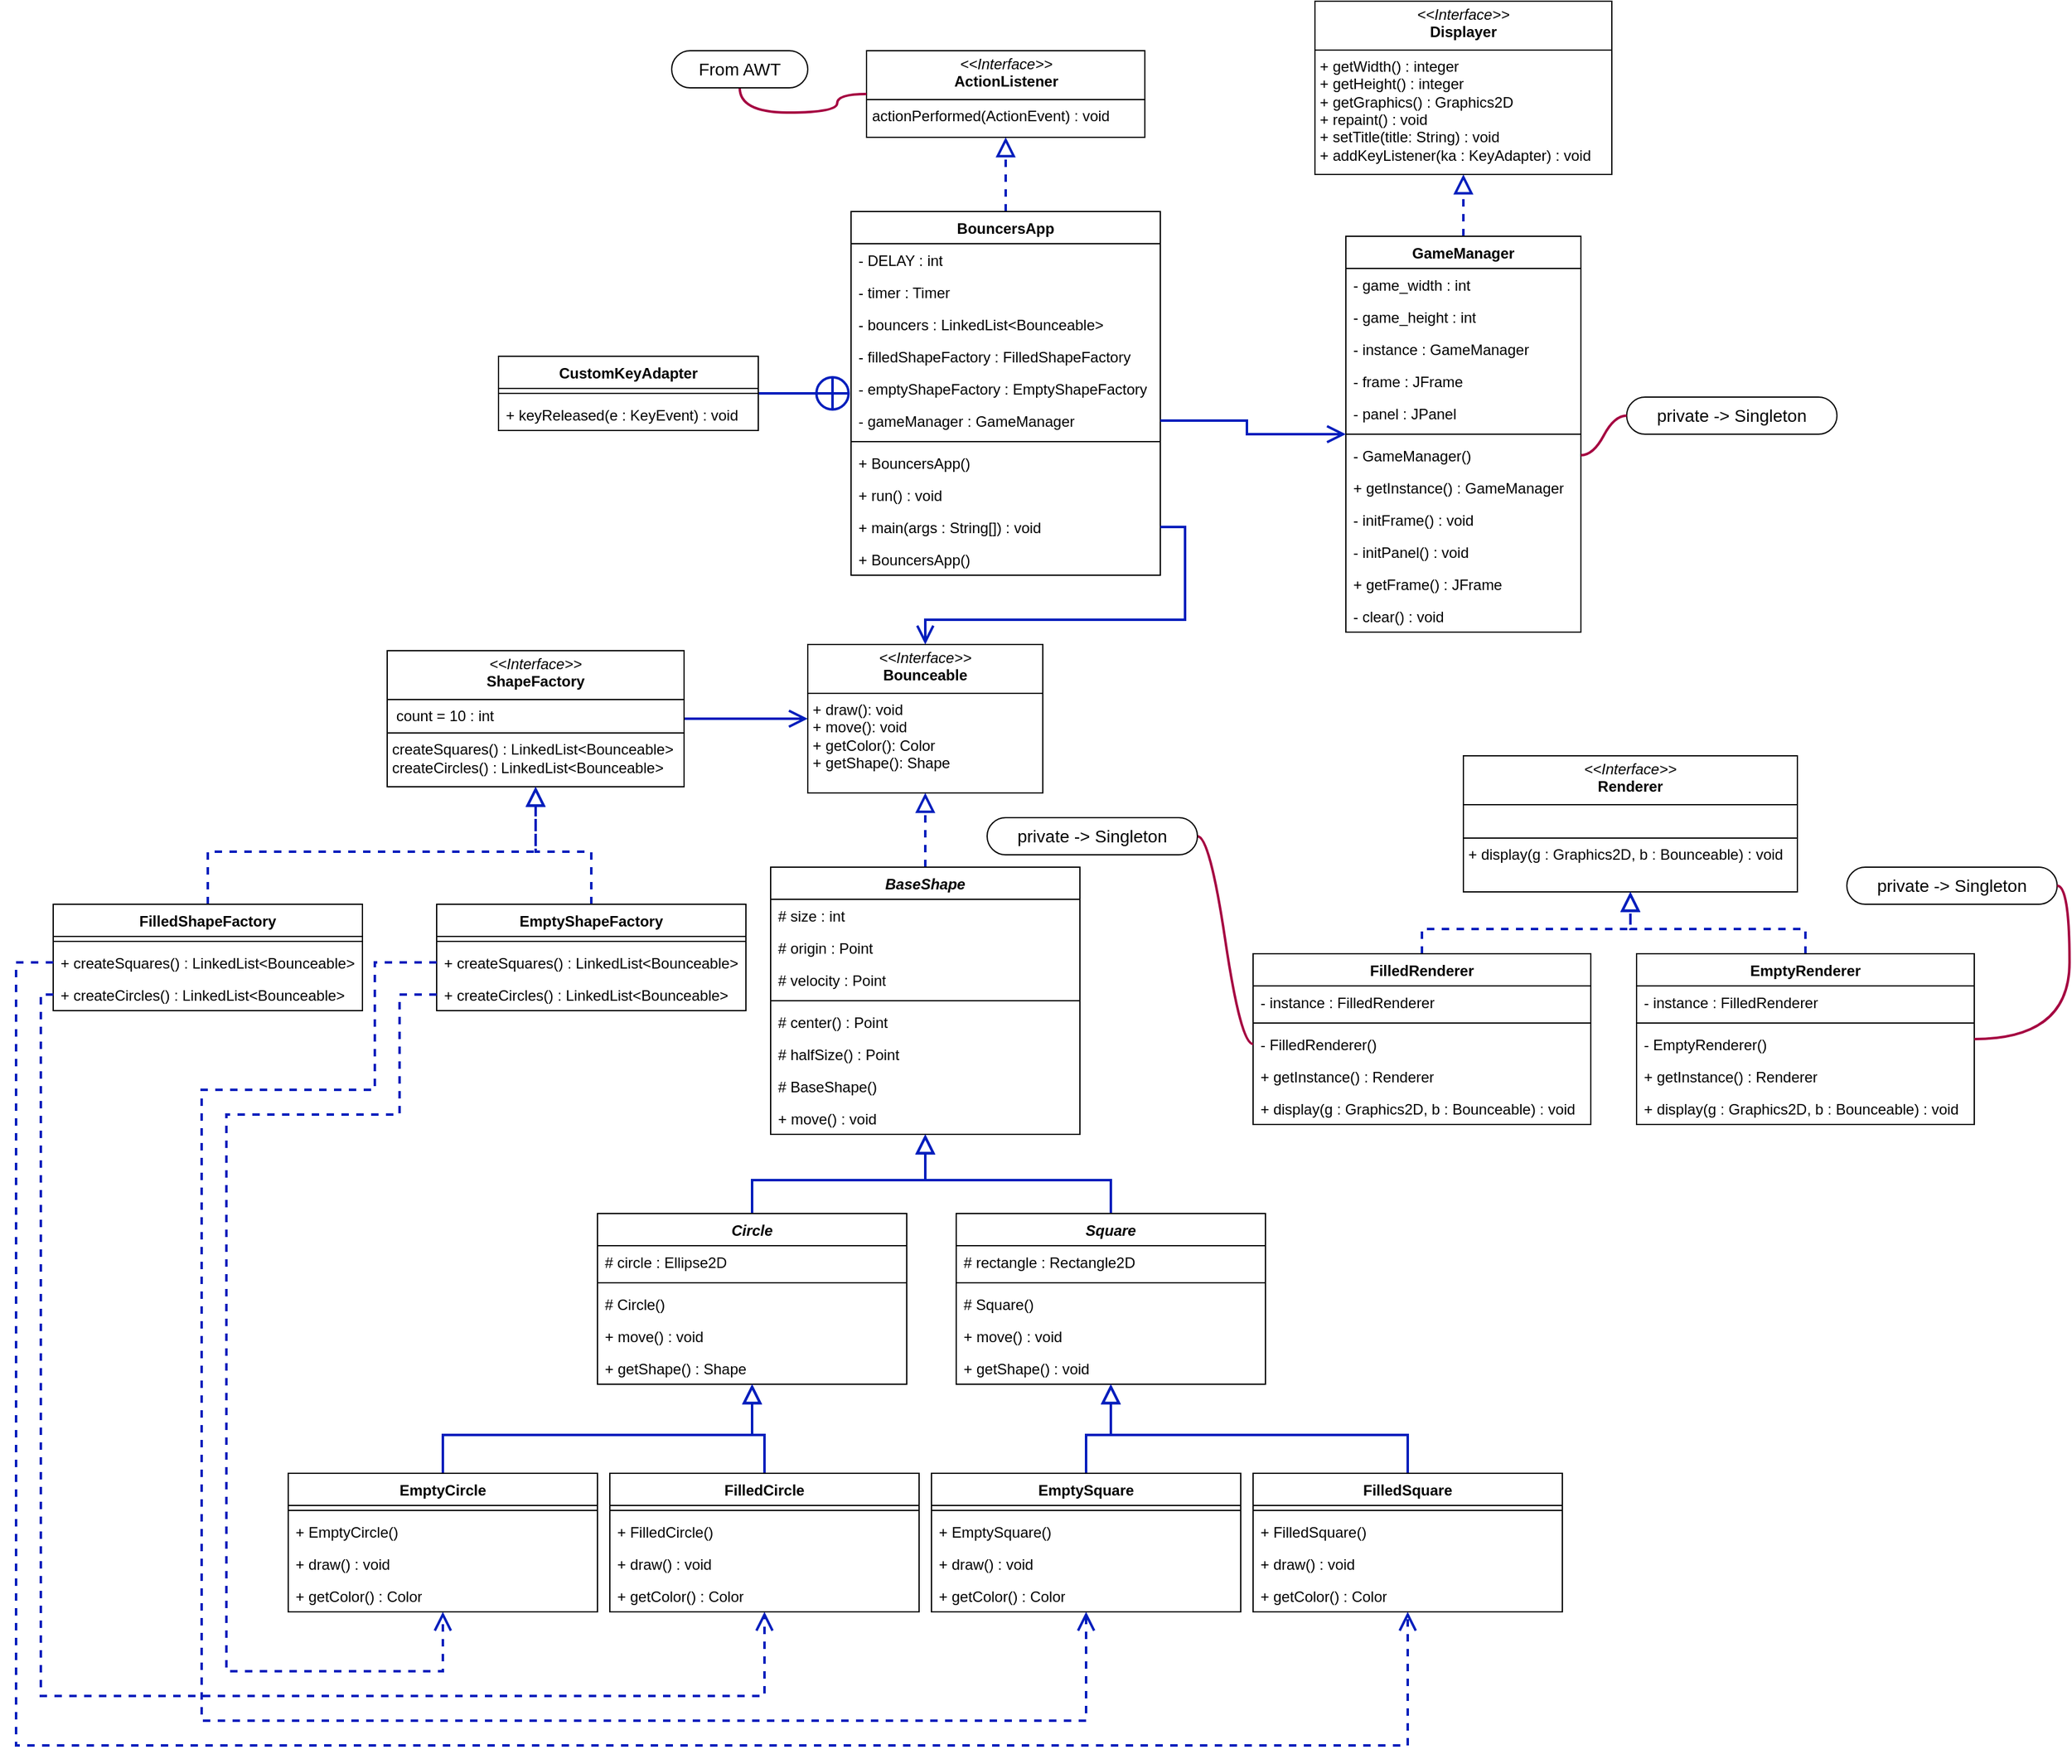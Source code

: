<mxfile version="26.0.16">
  <diagram id="C5RBs43oDa-KdzZeNtuy" name="Page-1">
    <mxGraphModel dx="3177" dy="1405" grid="1" gridSize="10" guides="1" tooltips="1" connect="1" arrows="1" fold="1" page="1" pageScale="1" pageWidth="827" pageHeight="1169" math="0" shadow="0">
      <root>
        <mxCell id="WIyWlLk6GJQsqaUBKTNV-0" />
        <mxCell id="WIyWlLk6GJQsqaUBKTNV-1" parent="WIyWlLk6GJQsqaUBKTNV-0" />
        <mxCell id="AaIvHofbnc05_rH2IZZ1-3" value="&lt;p style=&quot;margin:0px;margin-top:4px;text-align:center;&quot;&gt;&lt;i&gt;&amp;lt;&amp;lt;Interface&amp;gt;&amp;gt;&lt;/i&gt;&lt;br&gt;&lt;b&gt;ActionListener&lt;/b&gt;&lt;/p&gt;&lt;hr size=&quot;1&quot; style=&quot;border-style:solid;&quot;&gt;&lt;p style=&quot;margin:0px;margin-left:4px;&quot;&gt;actionPerformed(ActionEvent) : void&lt;/p&gt;" style="verticalAlign=top;align=left;overflow=fill;html=1;whiteSpace=wrap;" parent="WIyWlLk6GJQsqaUBKTNV-1" vertex="1">
          <mxGeometry x="267.5" y="60" width="225" height="70" as="geometry" />
        </mxCell>
        <mxCell id="58NIHPKQ3JYiroeIqctG-34" style="edgeStyle=orthogonalEdgeStyle;shape=connector;rounded=0;orthogonalLoop=1;jettySize=auto;html=1;exitX=0.5;exitY=0;exitDx=0;exitDy=0;dashed=1;strokeColor=#001DBC;strokeWidth=2;align=center;verticalAlign=middle;fontFamily=Helvetica;fontSize=11;fontColor=default;labelBackgroundColor=default;startSize=11;endArrow=block;endFill=0;endSize=11;fillColor=#0050ef;" edge="1" parent="WIyWlLk6GJQsqaUBKTNV-1" source="AaIvHofbnc05_rH2IZZ1-4" target="AaIvHofbnc05_rH2IZZ1-3">
          <mxGeometry relative="1" as="geometry" />
        </mxCell>
        <mxCell id="AaIvHofbnc05_rH2IZZ1-4" value="BouncersApp" style="swimlane;fontStyle=1;align=center;verticalAlign=top;childLayout=stackLayout;horizontal=1;startSize=26;horizontalStack=0;resizeParent=1;resizeParentMax=0;resizeLast=0;collapsible=1;marginBottom=0;whiteSpace=wrap;html=1;" parent="WIyWlLk6GJQsqaUBKTNV-1" vertex="1">
          <mxGeometry x="255" y="190" width="250" height="294" as="geometry" />
        </mxCell>
        <mxCell id="AaIvHofbnc05_rH2IZZ1-5" value="- DELAY : int" style="text;strokeColor=none;fillColor=none;align=left;verticalAlign=top;spacingLeft=4;spacingRight=4;overflow=hidden;rotatable=0;points=[[0,0.5],[1,0.5]];portConstraint=eastwest;whiteSpace=wrap;html=1;" parent="AaIvHofbnc05_rH2IZZ1-4" vertex="1">
          <mxGeometry y="26" width="250" height="26" as="geometry" />
        </mxCell>
        <mxCell id="58NIHPKQ3JYiroeIqctG-38" value="- timer : Timer" style="text;strokeColor=none;fillColor=none;align=left;verticalAlign=top;spacingLeft=4;spacingRight=4;overflow=hidden;rotatable=0;points=[[0,0.5],[1,0.5]];portConstraint=eastwest;whiteSpace=wrap;html=1;" vertex="1" parent="AaIvHofbnc05_rH2IZZ1-4">
          <mxGeometry y="52" width="250" height="26" as="geometry" />
        </mxCell>
        <mxCell id="58NIHPKQ3JYiroeIqctG-41" value="- bouncers : LinkedList&amp;lt;Bounceable&amp;gt;" style="text;strokeColor=none;fillColor=none;align=left;verticalAlign=top;spacingLeft=4;spacingRight=4;overflow=hidden;rotatable=0;points=[[0,0.5],[1,0.5]];portConstraint=eastwest;whiteSpace=wrap;html=1;" vertex="1" parent="AaIvHofbnc05_rH2IZZ1-4">
          <mxGeometry y="78" width="250" height="26" as="geometry" />
        </mxCell>
        <mxCell id="58NIHPKQ3JYiroeIqctG-40" value="- filledShapeFactory : FilledShapeFactory" style="text;strokeColor=none;fillColor=none;align=left;verticalAlign=top;spacingLeft=4;spacingRight=4;overflow=hidden;rotatable=0;points=[[0,0.5],[1,0.5]];portConstraint=eastwest;whiteSpace=wrap;html=1;" vertex="1" parent="AaIvHofbnc05_rH2IZZ1-4">
          <mxGeometry y="104" width="250" height="26" as="geometry" />
        </mxCell>
        <mxCell id="58NIHPKQ3JYiroeIqctG-39" value="- emptyShapeFactory : EmptyShapeFactory" style="text;strokeColor=none;fillColor=none;align=left;verticalAlign=top;spacingLeft=4;spacingRight=4;overflow=hidden;rotatable=0;points=[[0,0.5],[1,0.5]];portConstraint=eastwest;whiteSpace=wrap;html=1;" vertex="1" parent="AaIvHofbnc05_rH2IZZ1-4">
          <mxGeometry y="130" width="250" height="26" as="geometry" />
        </mxCell>
        <mxCell id="58NIHPKQ3JYiroeIqctG-37" value="- gameManager : GameManager" style="text;strokeColor=none;fillColor=none;align=left;verticalAlign=top;spacingLeft=4;spacingRight=4;overflow=hidden;rotatable=0;points=[[0,0.5],[1,0.5]];portConstraint=eastwest;whiteSpace=wrap;html=1;" vertex="1" parent="AaIvHofbnc05_rH2IZZ1-4">
          <mxGeometry y="156" width="250" height="26" as="geometry" />
        </mxCell>
        <mxCell id="AaIvHofbnc05_rH2IZZ1-6" value="" style="line;strokeWidth=1;fillColor=none;align=left;verticalAlign=middle;spacingTop=-1;spacingLeft=3;spacingRight=3;rotatable=0;labelPosition=right;points=[];portConstraint=eastwest;strokeColor=inherit;" parent="AaIvHofbnc05_rH2IZZ1-4" vertex="1">
          <mxGeometry y="182" width="250" height="8" as="geometry" />
        </mxCell>
        <mxCell id="AaIvHofbnc05_rH2IZZ1-7" value="+ BouncersApp()" style="text;strokeColor=none;fillColor=none;align=left;verticalAlign=top;spacingLeft=4;spacingRight=4;overflow=hidden;rotatable=0;points=[[0,0.5],[1,0.5]];portConstraint=eastwest;whiteSpace=wrap;html=1;" parent="AaIvHofbnc05_rH2IZZ1-4" vertex="1">
          <mxGeometry y="190" width="250" height="26" as="geometry" />
        </mxCell>
        <mxCell id="58NIHPKQ3JYiroeIqctG-42" value="+ run() : void" style="text;strokeColor=none;fillColor=none;align=left;verticalAlign=top;spacingLeft=4;spacingRight=4;overflow=hidden;rotatable=0;points=[[0,0.5],[1,0.5]];portConstraint=eastwest;whiteSpace=wrap;html=1;" vertex="1" parent="AaIvHofbnc05_rH2IZZ1-4">
          <mxGeometry y="216" width="250" height="26" as="geometry" />
        </mxCell>
        <mxCell id="58NIHPKQ3JYiroeIqctG-43" value="+ main(args : String[]) : void" style="text;strokeColor=none;fillColor=none;align=left;verticalAlign=top;spacingLeft=4;spacingRight=4;overflow=hidden;rotatable=0;points=[[0,0.5],[1,0.5]];portConstraint=eastwest;whiteSpace=wrap;html=1;" vertex="1" parent="AaIvHofbnc05_rH2IZZ1-4">
          <mxGeometry y="242" width="250" height="26" as="geometry" />
        </mxCell>
        <mxCell id="58NIHPKQ3JYiroeIqctG-44" value="+ BouncersApp()" style="text;strokeColor=none;fillColor=none;align=left;verticalAlign=top;spacingLeft=4;spacingRight=4;overflow=hidden;rotatable=0;points=[[0,0.5],[1,0.5]];portConstraint=eastwest;whiteSpace=wrap;html=1;" vertex="1" parent="AaIvHofbnc05_rH2IZZ1-4">
          <mxGeometry y="268" width="250" height="26" as="geometry" />
        </mxCell>
        <mxCell id="58NIHPKQ3JYiroeIqctG-8" style="edgeStyle=orthogonalEdgeStyle;rounded=0;orthogonalLoop=1;jettySize=auto;html=1;exitX=0.5;exitY=0;exitDx=0;exitDy=0;endArrow=block;endFill=0;dashed=1;startSize=11;endSize=11;strokeWidth=2;fillColor=#0050ef;strokeColor=#001DBC;" edge="1" parent="WIyWlLk6GJQsqaUBKTNV-1" source="AaIvHofbnc05_rH2IZZ1-9" target="AaIvHofbnc05_rH2IZZ1-15">
          <mxGeometry relative="1" as="geometry" />
        </mxCell>
        <mxCell id="AaIvHofbnc05_rH2IZZ1-9" value="GameManager" style="swimlane;fontStyle=1;align=center;verticalAlign=top;childLayout=stackLayout;horizontal=1;startSize=26;horizontalStack=0;resizeParent=1;resizeParentMax=0;resizeLast=0;collapsible=1;marginBottom=0;whiteSpace=wrap;html=1;" parent="WIyWlLk6GJQsqaUBKTNV-1" vertex="1">
          <mxGeometry x="655" y="210" width="190" height="320" as="geometry" />
        </mxCell>
        <mxCell id="58NIHPKQ3JYiroeIqctG-4" value="- game_width : int" style="text;strokeColor=none;fillColor=none;align=left;verticalAlign=top;spacingLeft=4;spacingRight=4;overflow=hidden;rotatable=0;points=[[0,0.5],[1,0.5]];portConstraint=eastwest;whiteSpace=wrap;html=1;" vertex="1" parent="AaIvHofbnc05_rH2IZZ1-9">
          <mxGeometry y="26" width="190" height="26" as="geometry" />
        </mxCell>
        <mxCell id="58NIHPKQ3JYiroeIqctG-5" value="- game_height : int" style="text;strokeColor=none;fillColor=none;align=left;verticalAlign=top;spacingLeft=4;spacingRight=4;overflow=hidden;rotatable=0;points=[[0,0.5],[1,0.5]];portConstraint=eastwest;whiteSpace=wrap;html=1;" vertex="1" parent="AaIvHofbnc05_rH2IZZ1-9">
          <mxGeometry y="52" width="190" height="26" as="geometry" />
        </mxCell>
        <mxCell id="58NIHPKQ3JYiroeIqctG-7" value="- instance : GameManager" style="text;strokeColor=none;fillColor=none;align=left;verticalAlign=top;spacingLeft=4;spacingRight=4;overflow=hidden;rotatable=0;points=[[0,0.5],[1,0.5]];portConstraint=eastwest;whiteSpace=wrap;html=1;" vertex="1" parent="AaIvHofbnc05_rH2IZZ1-9">
          <mxGeometry y="78" width="190" height="26" as="geometry" />
        </mxCell>
        <mxCell id="58NIHPKQ3JYiroeIqctG-6" value="- frame : JFrame" style="text;strokeColor=none;fillColor=none;align=left;verticalAlign=top;spacingLeft=4;spacingRight=4;overflow=hidden;rotatable=0;points=[[0,0.5],[1,0.5]];portConstraint=eastwest;whiteSpace=wrap;html=1;" vertex="1" parent="AaIvHofbnc05_rH2IZZ1-9">
          <mxGeometry y="104" width="190" height="26" as="geometry" />
        </mxCell>
        <mxCell id="AaIvHofbnc05_rH2IZZ1-10" value="- panel : JPanel" style="text;strokeColor=none;fillColor=none;align=left;verticalAlign=top;spacingLeft=4;spacingRight=4;overflow=hidden;rotatable=0;points=[[0,0.5],[1,0.5]];portConstraint=eastwest;whiteSpace=wrap;html=1;" parent="AaIvHofbnc05_rH2IZZ1-9" vertex="1">
          <mxGeometry y="130" width="190" height="26" as="geometry" />
        </mxCell>
        <mxCell id="AaIvHofbnc05_rH2IZZ1-11" value="" style="line;strokeWidth=1;fillColor=none;align=left;verticalAlign=middle;spacingTop=-1;spacingLeft=3;spacingRight=3;rotatable=0;labelPosition=right;points=[];portConstraint=eastwest;strokeColor=inherit;" parent="AaIvHofbnc05_rH2IZZ1-9" vertex="1">
          <mxGeometry y="156" width="190" height="8" as="geometry" />
        </mxCell>
        <mxCell id="58NIHPKQ3JYiroeIqctG-9" value="- GameManager()" style="text;strokeColor=none;fillColor=none;align=left;verticalAlign=top;spacingLeft=4;spacingRight=4;overflow=hidden;rotatable=0;points=[[0,0.5],[1,0.5]];portConstraint=eastwest;whiteSpace=wrap;html=1;" vertex="1" parent="AaIvHofbnc05_rH2IZZ1-9">
          <mxGeometry y="164" width="190" height="26" as="geometry" />
        </mxCell>
        <mxCell id="AaIvHofbnc05_rH2IZZ1-12" value="+ getInstance() : GameManager" style="text;strokeColor=none;fillColor=none;align=left;verticalAlign=top;spacingLeft=4;spacingRight=4;overflow=hidden;rotatable=0;points=[[0,0.5],[1,0.5]];portConstraint=eastwest;whiteSpace=wrap;html=1;" parent="AaIvHofbnc05_rH2IZZ1-9" vertex="1">
          <mxGeometry y="190" width="190" height="26" as="geometry" />
        </mxCell>
        <mxCell id="58NIHPKQ3JYiroeIqctG-10" value="- initFrame() : void" style="text;strokeColor=none;fillColor=none;align=left;verticalAlign=top;spacingLeft=4;spacingRight=4;overflow=hidden;rotatable=0;points=[[0,0.5],[1,0.5]];portConstraint=eastwest;whiteSpace=wrap;html=1;" vertex="1" parent="AaIvHofbnc05_rH2IZZ1-9">
          <mxGeometry y="216" width="190" height="26" as="geometry" />
        </mxCell>
        <mxCell id="58NIHPKQ3JYiroeIqctG-11" value="- initPanel() : void&amp;nbsp;" style="text;strokeColor=none;fillColor=none;align=left;verticalAlign=top;spacingLeft=4;spacingRight=4;overflow=hidden;rotatable=0;points=[[0,0.5],[1,0.5]];portConstraint=eastwest;whiteSpace=wrap;html=1;" vertex="1" parent="AaIvHofbnc05_rH2IZZ1-9">
          <mxGeometry y="242" width="190" height="26" as="geometry" />
        </mxCell>
        <mxCell id="58NIHPKQ3JYiroeIqctG-24" value="+ getFrame() : JFrame" style="text;strokeColor=none;fillColor=none;align=left;verticalAlign=top;spacingLeft=4;spacingRight=4;overflow=hidden;rotatable=0;points=[[0,0.5],[1,0.5]];portConstraint=eastwest;whiteSpace=wrap;html=1;" vertex="1" parent="AaIvHofbnc05_rH2IZZ1-9">
          <mxGeometry y="268" width="190" height="26" as="geometry" />
        </mxCell>
        <mxCell id="58NIHPKQ3JYiroeIqctG-25" value="- clear() : void" style="text;strokeColor=none;fillColor=none;align=left;verticalAlign=top;spacingLeft=4;spacingRight=4;overflow=hidden;rotatable=0;points=[[0,0.5],[1,0.5]];portConstraint=eastwest;whiteSpace=wrap;html=1;" vertex="1" parent="AaIvHofbnc05_rH2IZZ1-9">
          <mxGeometry y="294" width="190" height="26" as="geometry" />
        </mxCell>
        <mxCell id="AaIvHofbnc05_rH2IZZ1-15" value="&lt;p style=&quot;margin:0px;margin-top:4px;text-align:center;&quot;&gt;&lt;i&gt;&amp;lt;&amp;lt;Interface&amp;gt;&amp;gt;&lt;/i&gt;&lt;br&gt;&lt;b&gt;Displayer&lt;/b&gt;&lt;/p&gt;&lt;hr size=&quot;1&quot; style=&quot;border-style:solid;&quot;&gt;&lt;p style=&quot;margin:0px;margin-left:4px;&quot;&gt;&lt;/p&gt;&lt;p style=&quot;margin:0px;margin-left:4px;&quot;&gt;+ getWidth() : integer&lt;br&gt;&lt;/p&gt;&lt;p style=&quot;margin:0px;margin-left:4px;&quot;&gt;+ getHeight() : integer&lt;/p&gt;&lt;p style=&quot;margin:0px;margin-left:4px;&quot;&gt;+ getGraphics() : Graphics2D&lt;/p&gt;&lt;p style=&quot;margin:0px;margin-left:4px;&quot;&gt;+ repaint() : void&lt;/p&gt;&lt;p style=&quot;margin:0px;margin-left:4px;&quot;&gt;+ setTitle(title: String) : void&lt;/p&gt;&lt;p style=&quot;margin:0px;margin-left:4px;&quot;&gt;+ addKeyListener(ka : KeyAdapter) : void&lt;/p&gt;" style="verticalAlign=top;align=left;overflow=fill;html=1;whiteSpace=wrap;" parent="WIyWlLk6GJQsqaUBKTNV-1" vertex="1">
          <mxGeometry x="630" y="20" width="240" height="140" as="geometry" />
        </mxCell>
        <mxCell id="AaIvHofbnc05_rH2IZZ1-16" value="&lt;p style=&quot;margin:0px;margin-top:4px;text-align:center;&quot;&gt;&lt;i&gt;&amp;lt;&amp;lt;Interface&amp;gt;&amp;gt;&lt;/i&gt;&lt;br&gt;&lt;b&gt;Bounceable&lt;/b&gt;&lt;/p&gt;&lt;hr size=&quot;1&quot; style=&quot;border-style:solid;&quot;&gt;&lt;p style=&quot;margin:0px;margin-left:4px;&quot;&gt;&lt;/p&gt;&lt;p style=&quot;margin:0px;margin-left:4px;&quot;&gt;+ draw(): void&lt;br&gt;&lt;/p&gt;&lt;p style=&quot;margin:0px;margin-left:4px;&quot;&gt;+ move(): void&lt;/p&gt;&lt;p style=&quot;margin:0px;margin-left:4px;&quot;&gt;+ getColor(): Color&lt;/p&gt;&lt;p style=&quot;margin:0px;margin-left:4px;&quot;&gt;+ getShape(): Shape&lt;/p&gt;" style="verticalAlign=top;align=left;overflow=fill;html=1;whiteSpace=wrap;" parent="WIyWlLk6GJQsqaUBKTNV-1" vertex="1">
          <mxGeometry x="220" y="540" width="190" height="120" as="geometry" />
        </mxCell>
        <mxCell id="58NIHPKQ3JYiroeIqctG-2" value="&lt;p style=&quot;margin:0px;margin-top:4px;text-align:center;&quot;&gt;&lt;i&gt;&amp;lt;&amp;lt;Interface&amp;gt;&amp;gt;&lt;/i&gt;&lt;br&gt;&lt;b&gt;Renderer&lt;/b&gt;&lt;/p&gt;&lt;hr size=&quot;1&quot; style=&quot;border-style:solid;&quot;&gt;&lt;p style=&quot;margin:0px;margin-left:4px;&quot;&gt;&lt;br&gt;&lt;/p&gt;&lt;hr size=&quot;1&quot; style=&quot;border-style:solid;&quot;&gt;&lt;p style=&quot;margin:0px;margin-left:4px;&quot;&gt;+ display(g : Graphics2D, b : Bounceable) : void&lt;br&gt;&lt;/p&gt;" style="verticalAlign=top;align=left;overflow=fill;html=1;whiteSpace=wrap;" vertex="1" parent="WIyWlLk6GJQsqaUBKTNV-1">
          <mxGeometry x="750" y="630" width="270" height="110" as="geometry" />
        </mxCell>
        <mxCell id="58NIHPKQ3JYiroeIqctG-32" value="&lt;font style=&quot;font-size: 14px;&quot;&gt;private -&amp;gt; Singleton&lt;/font&gt;" style="whiteSpace=wrap;html=1;rounded=1;arcSize=50;align=center;verticalAlign=middle;strokeWidth=1;autosize=1;spacing=4;treeFolding=1;treeMoving=1;newEdgeStyle={&quot;edgeStyle&quot;:&quot;entityRelationEdgeStyle&quot;,&quot;startArrow&quot;:&quot;none&quot;,&quot;endArrow&quot;:&quot;none&quot;,&quot;segment&quot;:10,&quot;curved&quot;:1,&quot;sourcePerimeterSpacing&quot;:0,&quot;targetPerimeterSpacing&quot;:0};fontFamily=Helvetica;fontSize=11;fontColor=default;labelBackgroundColor=default;" vertex="1" parent="WIyWlLk6GJQsqaUBKTNV-1">
          <mxGeometry x="882" y="340" width="170" height="30" as="geometry" />
        </mxCell>
        <mxCell id="58NIHPKQ3JYiroeIqctG-33" value="" style="edgeStyle=entityRelationEdgeStyle;startArrow=none;endArrow=none;segment=10;curved=1;sourcePerimeterSpacing=0;targetPerimeterSpacing=0;rounded=0;strokeColor=#A50040;strokeWidth=2;align=center;verticalAlign=middle;fontFamily=Helvetica;fontSize=11;fontColor=default;labelBackgroundColor=default;startSize=11;endSize=11;fillColor=#d80073;exitX=1;exitY=0.5;exitDx=0;exitDy=0;" edge="1" target="58NIHPKQ3JYiroeIqctG-32" parent="WIyWlLk6GJQsqaUBKTNV-1" source="58NIHPKQ3JYiroeIqctG-9">
          <mxGeometry relative="1" as="geometry">
            <mxPoint x="935" y="320" as="sourcePoint" />
          </mxGeometry>
        </mxCell>
        <mxCell id="58NIHPKQ3JYiroeIqctG-36" style="edgeStyle=orthogonalEdgeStyle;shape=connector;rounded=0;orthogonalLoop=1;jettySize=auto;html=1;startArrow=none;endArrow=none;segment=10;curved=1;sourcePerimeterSpacing=0;targetPerimeterSpacing=0;exitX=0.5;exitY=1;exitDx=0;exitDy=0;strokeColor=#A50040;strokeWidth=2;align=center;verticalAlign=middle;fontFamily=Helvetica;fontSize=11;fontColor=default;labelBackgroundColor=default;startSize=11;endSize=11;fillColor=#d80073;" edge="1" parent="WIyWlLk6GJQsqaUBKTNV-1" source="58NIHPKQ3JYiroeIqctG-35" target="AaIvHofbnc05_rH2IZZ1-3">
          <mxGeometry relative="1" as="geometry" />
        </mxCell>
        <mxCell id="58NIHPKQ3JYiroeIqctG-35" value="&lt;font style=&quot;font-size: 14px;&quot;&gt;From AWT&lt;/font&gt;" style="whiteSpace=wrap;html=1;rounded=1;arcSize=50;align=center;verticalAlign=middle;strokeWidth=1;autosize=1;spacing=4;treeFolding=1;treeMoving=1;newEdgeStyle={&quot;edgeStyle&quot;:&quot;entityRelationEdgeStyle&quot;,&quot;startArrow&quot;:&quot;none&quot;,&quot;endArrow&quot;:&quot;none&quot;,&quot;segment&quot;:10,&quot;curved&quot;:1,&quot;sourcePerimeterSpacing&quot;:0,&quot;targetPerimeterSpacing&quot;:0};fontFamily=Helvetica;fontSize=11;fontColor=default;labelBackgroundColor=default;" vertex="1" parent="WIyWlLk6GJQsqaUBKTNV-1">
          <mxGeometry x="110" y="60" width="110" height="30" as="geometry" />
        </mxCell>
        <mxCell id="58NIHPKQ3JYiroeIqctG-57" style="edgeStyle=orthogonalEdgeStyle;shape=connector;rounded=0;orthogonalLoop=1;jettySize=auto;html=1;exitX=1;exitY=0.5;exitDx=0;exitDy=0;strokeColor=#001DBC;strokeWidth=2;align=center;verticalAlign=middle;fontFamily=Helvetica;fontSize=11;fontColor=default;labelBackgroundColor=default;startSize=11;endArrow=circlePlus;endFill=0;endSize=11;fillColor=#0050ef;startFill=0;" edge="1" parent="WIyWlLk6GJQsqaUBKTNV-1" source="58NIHPKQ3JYiroeIqctG-45" target="AaIvHofbnc05_rH2IZZ1-4">
          <mxGeometry relative="1" as="geometry" />
        </mxCell>
        <mxCell id="58NIHPKQ3JYiroeIqctG-45" value="CustomKeyAdapter" style="swimlane;fontStyle=1;align=center;verticalAlign=top;childLayout=stackLayout;horizontal=1;startSize=26;horizontalStack=0;resizeParent=1;resizeParentMax=0;resizeLast=0;collapsible=1;marginBottom=0;whiteSpace=wrap;html=1;" vertex="1" parent="WIyWlLk6GJQsqaUBKTNV-1">
          <mxGeometry x="-30" y="307" width="210" height="60" as="geometry" />
        </mxCell>
        <mxCell id="58NIHPKQ3JYiroeIqctG-52" value="" style="line;strokeWidth=1;fillColor=none;align=left;verticalAlign=middle;spacingTop=-1;spacingLeft=3;spacingRight=3;rotatable=0;labelPosition=right;points=[];portConstraint=eastwest;strokeColor=inherit;" vertex="1" parent="58NIHPKQ3JYiroeIqctG-45">
          <mxGeometry y="26" width="210" height="8" as="geometry" />
        </mxCell>
        <mxCell id="58NIHPKQ3JYiroeIqctG-46" value="+ keyReleased(e : KeyEvent) : void" style="text;strokeColor=none;fillColor=none;align=left;verticalAlign=top;spacingLeft=4;spacingRight=4;overflow=hidden;rotatable=0;points=[[0,0.5],[1,0.5]];portConstraint=eastwest;whiteSpace=wrap;html=1;" vertex="1" parent="58NIHPKQ3JYiroeIqctG-45">
          <mxGeometry y="34" width="210" height="26" as="geometry" />
        </mxCell>
        <mxCell id="58NIHPKQ3JYiroeIqctG-70" style="edgeStyle=orthogonalEdgeStyle;shape=connector;rounded=0;orthogonalLoop=1;jettySize=auto;html=1;exitX=0.5;exitY=0;exitDx=0;exitDy=0;dashed=1;strokeColor=#001DBC;strokeWidth=2;align=center;verticalAlign=middle;fontFamily=Helvetica;fontSize=11;fontColor=default;labelBackgroundColor=default;startSize=11;endArrow=block;endFill=0;endSize=11;fillColor=#0050ef;" edge="1" parent="WIyWlLk6GJQsqaUBKTNV-1" source="58NIHPKQ3JYiroeIqctG-58" target="AaIvHofbnc05_rH2IZZ1-16">
          <mxGeometry relative="1" as="geometry" />
        </mxCell>
        <mxCell id="58NIHPKQ3JYiroeIqctG-58" value="&lt;i&gt;BaseShape&lt;/i&gt;" style="swimlane;fontStyle=1;align=center;verticalAlign=top;childLayout=stackLayout;horizontal=1;startSize=26;horizontalStack=0;resizeParent=1;resizeParentMax=0;resizeLast=0;collapsible=1;marginBottom=0;whiteSpace=wrap;html=1;" vertex="1" parent="WIyWlLk6GJQsqaUBKTNV-1">
          <mxGeometry x="190" y="720" width="250" height="216" as="geometry" />
        </mxCell>
        <mxCell id="58NIHPKQ3JYiroeIqctG-59" value="# size : int" style="text;strokeColor=none;fillColor=none;align=left;verticalAlign=top;spacingLeft=4;spacingRight=4;overflow=hidden;rotatable=0;points=[[0,0.5],[1,0.5]];portConstraint=eastwest;whiteSpace=wrap;html=1;" vertex="1" parent="58NIHPKQ3JYiroeIqctG-58">
          <mxGeometry y="26" width="250" height="26" as="geometry" />
        </mxCell>
        <mxCell id="58NIHPKQ3JYiroeIqctG-60" value="# origin : Point" style="text;strokeColor=none;fillColor=none;align=left;verticalAlign=top;spacingLeft=4;spacingRight=4;overflow=hidden;rotatable=0;points=[[0,0.5],[1,0.5]];portConstraint=eastwest;whiteSpace=wrap;html=1;" vertex="1" parent="58NIHPKQ3JYiroeIqctG-58">
          <mxGeometry y="52" width="250" height="26" as="geometry" />
        </mxCell>
        <mxCell id="58NIHPKQ3JYiroeIqctG-61" value="# velocity : Point" style="text;strokeColor=none;fillColor=none;align=left;verticalAlign=top;spacingLeft=4;spacingRight=4;overflow=hidden;rotatable=0;points=[[0,0.5],[1,0.5]];portConstraint=eastwest;whiteSpace=wrap;html=1;" vertex="1" parent="58NIHPKQ3JYiroeIqctG-58">
          <mxGeometry y="78" width="250" height="26" as="geometry" />
        </mxCell>
        <mxCell id="58NIHPKQ3JYiroeIqctG-65" value="" style="line;strokeWidth=1;fillColor=none;align=left;verticalAlign=middle;spacingTop=-1;spacingLeft=3;spacingRight=3;rotatable=0;labelPosition=right;points=[];portConstraint=eastwest;strokeColor=inherit;" vertex="1" parent="58NIHPKQ3JYiroeIqctG-58">
          <mxGeometry y="104" width="250" height="8" as="geometry" />
        </mxCell>
        <mxCell id="58NIHPKQ3JYiroeIqctG-66" value="# center() : Point" style="text;strokeColor=none;fillColor=none;align=left;verticalAlign=top;spacingLeft=4;spacingRight=4;overflow=hidden;rotatable=0;points=[[0,0.5],[1,0.5]];portConstraint=eastwest;whiteSpace=wrap;html=1;" vertex="1" parent="58NIHPKQ3JYiroeIqctG-58">
          <mxGeometry y="112" width="250" height="26" as="geometry" />
        </mxCell>
        <mxCell id="58NIHPKQ3JYiroeIqctG-67" value="# halfSize() : Point" style="text;strokeColor=none;fillColor=none;align=left;verticalAlign=top;spacingLeft=4;spacingRight=4;overflow=hidden;rotatable=0;points=[[0,0.5],[1,0.5]];portConstraint=eastwest;whiteSpace=wrap;html=1;" vertex="1" parent="58NIHPKQ3JYiroeIqctG-58">
          <mxGeometry y="138" width="250" height="26" as="geometry" />
        </mxCell>
        <mxCell id="58NIHPKQ3JYiroeIqctG-68" value="# BaseShape()" style="text;strokeColor=none;fillColor=none;align=left;verticalAlign=top;spacingLeft=4;spacingRight=4;overflow=hidden;rotatable=0;points=[[0,0.5],[1,0.5]];portConstraint=eastwest;whiteSpace=wrap;html=1;" vertex="1" parent="58NIHPKQ3JYiroeIqctG-58">
          <mxGeometry y="164" width="250" height="26" as="geometry" />
        </mxCell>
        <mxCell id="58NIHPKQ3JYiroeIqctG-69" value="+ move() : void" style="text;strokeColor=none;fillColor=none;align=left;verticalAlign=top;spacingLeft=4;spacingRight=4;overflow=hidden;rotatable=0;points=[[0,0.5],[1,0.5]];portConstraint=eastwest;whiteSpace=wrap;html=1;" vertex="1" parent="58NIHPKQ3JYiroeIqctG-58">
          <mxGeometry y="190" width="250" height="26" as="geometry" />
        </mxCell>
        <mxCell id="58NIHPKQ3JYiroeIqctG-90" style="edgeStyle=orthogonalEdgeStyle;shape=connector;rounded=0;orthogonalLoop=1;jettySize=auto;html=1;exitX=0.5;exitY=0;exitDx=0;exitDy=0;strokeColor=#001DBC;strokeWidth=2;align=center;verticalAlign=middle;fontFamily=Helvetica;fontSize=11;fontColor=default;labelBackgroundColor=default;startSize=11;endArrow=block;endFill=0;endSize=11;fillColor=#0050ef;" edge="1" parent="WIyWlLk6GJQsqaUBKTNV-1" source="58NIHPKQ3JYiroeIqctG-71" target="58NIHPKQ3JYiroeIqctG-58">
          <mxGeometry relative="1" as="geometry" />
        </mxCell>
        <mxCell id="58NIHPKQ3JYiroeIqctG-71" value="&lt;i&gt;Circle&lt;/i&gt;" style="swimlane;fontStyle=1;align=center;verticalAlign=top;childLayout=stackLayout;horizontal=1;startSize=26;horizontalStack=0;resizeParent=1;resizeParentMax=0;resizeLast=0;collapsible=1;marginBottom=0;whiteSpace=wrap;html=1;" vertex="1" parent="WIyWlLk6GJQsqaUBKTNV-1">
          <mxGeometry x="50" y="1000" width="250" height="138" as="geometry" />
        </mxCell>
        <mxCell id="58NIHPKQ3JYiroeIqctG-72" value="# circle : Ellipse2D" style="text;strokeColor=none;fillColor=none;align=left;verticalAlign=top;spacingLeft=4;spacingRight=4;overflow=hidden;rotatable=0;points=[[0,0.5],[1,0.5]];portConstraint=eastwest;whiteSpace=wrap;html=1;" vertex="1" parent="58NIHPKQ3JYiroeIqctG-71">
          <mxGeometry y="26" width="250" height="26" as="geometry" />
        </mxCell>
        <mxCell id="58NIHPKQ3JYiroeIqctG-75" value="" style="line;strokeWidth=1;fillColor=none;align=left;verticalAlign=middle;spacingTop=-1;spacingLeft=3;spacingRight=3;rotatable=0;labelPosition=right;points=[];portConstraint=eastwest;strokeColor=inherit;" vertex="1" parent="58NIHPKQ3JYiroeIqctG-71">
          <mxGeometry y="52" width="250" height="8" as="geometry" />
        </mxCell>
        <mxCell id="58NIHPKQ3JYiroeIqctG-92" value="# Circle()&amp;nbsp;" style="text;strokeColor=none;fillColor=none;align=left;verticalAlign=top;spacingLeft=4;spacingRight=4;overflow=hidden;rotatable=0;points=[[0,0.5],[1,0.5]];portConstraint=eastwest;whiteSpace=wrap;html=1;" vertex="1" parent="58NIHPKQ3JYiroeIqctG-71">
          <mxGeometry y="60" width="250" height="26" as="geometry" />
        </mxCell>
        <mxCell id="58NIHPKQ3JYiroeIqctG-76" value="+ move() : void" style="text;strokeColor=none;fillColor=none;align=left;verticalAlign=top;spacingLeft=4;spacingRight=4;overflow=hidden;rotatable=0;points=[[0,0.5],[1,0.5]];portConstraint=eastwest;whiteSpace=wrap;html=1;" vertex="1" parent="58NIHPKQ3JYiroeIqctG-71">
          <mxGeometry y="86" width="250" height="26" as="geometry" />
        </mxCell>
        <mxCell id="58NIHPKQ3JYiroeIqctG-77" value="+ getShape() : Shape" style="text;strokeColor=none;fillColor=none;align=left;verticalAlign=top;spacingLeft=4;spacingRight=4;overflow=hidden;rotatable=0;points=[[0,0.5],[1,0.5]];portConstraint=eastwest;whiteSpace=wrap;html=1;" vertex="1" parent="58NIHPKQ3JYiroeIqctG-71">
          <mxGeometry y="112" width="250" height="26" as="geometry" />
        </mxCell>
        <mxCell id="58NIHPKQ3JYiroeIqctG-89" style="edgeStyle=orthogonalEdgeStyle;shape=connector;rounded=0;orthogonalLoop=1;jettySize=auto;html=1;exitX=0.5;exitY=0;exitDx=0;exitDy=0;strokeColor=#001DBC;strokeWidth=2;align=center;verticalAlign=middle;fontFamily=Helvetica;fontSize=11;fontColor=default;labelBackgroundColor=default;startSize=11;endArrow=block;endFill=0;endSize=11;fillColor=#0050ef;" edge="1" parent="WIyWlLk6GJQsqaUBKTNV-1" source="58NIHPKQ3JYiroeIqctG-80" target="58NIHPKQ3JYiroeIqctG-58">
          <mxGeometry relative="1" as="geometry" />
        </mxCell>
        <mxCell id="58NIHPKQ3JYiroeIqctG-80" value="&lt;i&gt;Square&lt;/i&gt;" style="swimlane;fontStyle=1;align=center;verticalAlign=top;childLayout=stackLayout;horizontal=1;startSize=26;horizontalStack=0;resizeParent=1;resizeParentMax=0;resizeLast=0;collapsible=1;marginBottom=0;whiteSpace=wrap;html=1;" vertex="1" parent="WIyWlLk6GJQsqaUBKTNV-1">
          <mxGeometry x="340" y="1000" width="250" height="138" as="geometry" />
        </mxCell>
        <mxCell id="58NIHPKQ3JYiroeIqctG-81" value="# rectangle : Rectangle2D" style="text;strokeColor=none;fillColor=none;align=left;verticalAlign=top;spacingLeft=4;spacingRight=4;overflow=hidden;rotatable=0;points=[[0,0.5],[1,0.5]];portConstraint=eastwest;whiteSpace=wrap;html=1;" vertex="1" parent="58NIHPKQ3JYiroeIqctG-80">
          <mxGeometry y="26" width="250" height="26" as="geometry" />
        </mxCell>
        <mxCell id="58NIHPKQ3JYiroeIqctG-84" value="" style="line;strokeWidth=1;fillColor=none;align=left;verticalAlign=middle;spacingTop=-1;spacingLeft=3;spacingRight=3;rotatable=0;labelPosition=right;points=[];portConstraint=eastwest;strokeColor=inherit;" vertex="1" parent="58NIHPKQ3JYiroeIqctG-80">
          <mxGeometry y="52" width="250" height="8" as="geometry" />
        </mxCell>
        <mxCell id="58NIHPKQ3JYiroeIqctG-93" value="# Square()&amp;nbsp;" style="text;strokeColor=none;fillColor=none;align=left;verticalAlign=top;spacingLeft=4;spacingRight=4;overflow=hidden;rotatable=0;points=[[0,0.5],[1,0.5]];portConstraint=eastwest;whiteSpace=wrap;html=1;" vertex="1" parent="58NIHPKQ3JYiroeIqctG-80">
          <mxGeometry y="60" width="250" height="26" as="geometry" />
        </mxCell>
        <mxCell id="58NIHPKQ3JYiroeIqctG-88" value="+ move() : void" style="text;strokeColor=none;fillColor=none;align=left;verticalAlign=top;spacingLeft=4;spacingRight=4;overflow=hidden;rotatable=0;points=[[0,0.5],[1,0.5]];portConstraint=eastwest;whiteSpace=wrap;html=1;" vertex="1" parent="58NIHPKQ3JYiroeIqctG-80">
          <mxGeometry y="86" width="250" height="26" as="geometry" />
        </mxCell>
        <mxCell id="58NIHPKQ3JYiroeIqctG-91" value="+ getShape() : void" style="text;strokeColor=none;fillColor=none;align=left;verticalAlign=top;spacingLeft=4;spacingRight=4;overflow=hidden;rotatable=0;points=[[0,0.5],[1,0.5]];portConstraint=eastwest;whiteSpace=wrap;html=1;" vertex="1" parent="58NIHPKQ3JYiroeIqctG-80">
          <mxGeometry y="112" width="250" height="26" as="geometry" />
        </mxCell>
        <mxCell id="58NIHPKQ3JYiroeIqctG-115" style="edgeStyle=orthogonalEdgeStyle;shape=connector;rounded=0;orthogonalLoop=1;jettySize=auto;html=1;exitX=0.5;exitY=0;exitDx=0;exitDy=0;strokeColor=#001DBC;strokeWidth=2;align=center;verticalAlign=middle;fontFamily=Helvetica;fontSize=11;fontColor=default;labelBackgroundColor=default;startSize=11;endArrow=block;endFill=0;endSize=11;fillColor=#0050ef;" edge="1" parent="WIyWlLk6GJQsqaUBKTNV-1" source="58NIHPKQ3JYiroeIqctG-94" target="58NIHPKQ3JYiroeIqctG-71">
          <mxGeometry relative="1" as="geometry" />
        </mxCell>
        <mxCell id="58NIHPKQ3JYiroeIqctG-94" value="EmptyCircle" style="swimlane;fontStyle=1;align=center;verticalAlign=top;childLayout=stackLayout;horizontal=1;startSize=26;horizontalStack=0;resizeParent=1;resizeParentMax=0;resizeLast=0;collapsible=1;marginBottom=0;whiteSpace=wrap;html=1;" vertex="1" parent="WIyWlLk6GJQsqaUBKTNV-1">
          <mxGeometry x="-200" y="1210" width="250" height="112" as="geometry" />
        </mxCell>
        <mxCell id="58NIHPKQ3JYiroeIqctG-96" value="" style="line;strokeWidth=1;fillColor=none;align=left;verticalAlign=middle;spacingTop=-1;spacingLeft=3;spacingRight=3;rotatable=0;labelPosition=right;points=[];portConstraint=eastwest;strokeColor=inherit;" vertex="1" parent="58NIHPKQ3JYiroeIqctG-94">
          <mxGeometry y="26" width="250" height="8" as="geometry" />
        </mxCell>
        <mxCell id="58NIHPKQ3JYiroeIqctG-97" value="+ EmptyCircle()" style="text;strokeColor=none;fillColor=none;align=left;verticalAlign=top;spacingLeft=4;spacingRight=4;overflow=hidden;rotatable=0;points=[[0,0.5],[1,0.5]];portConstraint=eastwest;whiteSpace=wrap;html=1;" vertex="1" parent="58NIHPKQ3JYiroeIqctG-94">
          <mxGeometry y="34" width="250" height="26" as="geometry" />
        </mxCell>
        <mxCell id="58NIHPKQ3JYiroeIqctG-98" value="+ draw() : void" style="text;strokeColor=none;fillColor=none;align=left;verticalAlign=top;spacingLeft=4;spacingRight=4;overflow=hidden;rotatable=0;points=[[0,0.5],[1,0.5]];portConstraint=eastwest;whiteSpace=wrap;html=1;" vertex="1" parent="58NIHPKQ3JYiroeIqctG-94">
          <mxGeometry y="60" width="250" height="26" as="geometry" />
        </mxCell>
        <mxCell id="58NIHPKQ3JYiroeIqctG-99" value="+ getColor() : Color" style="text;strokeColor=none;fillColor=none;align=left;verticalAlign=top;spacingLeft=4;spacingRight=4;overflow=hidden;rotatable=0;points=[[0,0.5],[1,0.5]];portConstraint=eastwest;whiteSpace=wrap;html=1;" vertex="1" parent="58NIHPKQ3JYiroeIqctG-94">
          <mxGeometry y="86" width="250" height="26" as="geometry" />
        </mxCell>
        <mxCell id="58NIHPKQ3JYiroeIqctG-116" style="edgeStyle=orthogonalEdgeStyle;shape=connector;rounded=0;orthogonalLoop=1;jettySize=auto;html=1;exitX=0.5;exitY=0;exitDx=0;exitDy=0;strokeColor=#001DBC;strokeWidth=2;align=center;verticalAlign=middle;fontFamily=Helvetica;fontSize=11;fontColor=default;labelBackgroundColor=default;startSize=11;endArrow=block;endFill=0;endSize=11;fillColor=#0050ef;" edge="1" parent="WIyWlLk6GJQsqaUBKTNV-1" source="58NIHPKQ3JYiroeIqctG-100" target="58NIHPKQ3JYiroeIqctG-71">
          <mxGeometry relative="1" as="geometry" />
        </mxCell>
        <mxCell id="58NIHPKQ3JYiroeIqctG-100" value="FilledCircle" style="swimlane;fontStyle=1;align=center;verticalAlign=top;childLayout=stackLayout;horizontal=1;startSize=26;horizontalStack=0;resizeParent=1;resizeParentMax=0;resizeLast=0;collapsible=1;marginBottom=0;whiteSpace=wrap;html=1;" vertex="1" parent="WIyWlLk6GJQsqaUBKTNV-1">
          <mxGeometry x="60" y="1210" width="250" height="112" as="geometry" />
        </mxCell>
        <mxCell id="58NIHPKQ3JYiroeIqctG-101" value="" style="line;strokeWidth=1;fillColor=none;align=left;verticalAlign=middle;spacingTop=-1;spacingLeft=3;spacingRight=3;rotatable=0;labelPosition=right;points=[];portConstraint=eastwest;strokeColor=inherit;" vertex="1" parent="58NIHPKQ3JYiroeIqctG-100">
          <mxGeometry y="26" width="250" height="8" as="geometry" />
        </mxCell>
        <mxCell id="58NIHPKQ3JYiroeIqctG-102" value="+&amp;nbsp;&lt;span style=&quot;text-align: center;&quot;&gt;FilledCircle&lt;/span&gt;()" style="text;strokeColor=none;fillColor=none;align=left;verticalAlign=top;spacingLeft=4;spacingRight=4;overflow=hidden;rotatable=0;points=[[0,0.5],[1,0.5]];portConstraint=eastwest;whiteSpace=wrap;html=1;" vertex="1" parent="58NIHPKQ3JYiroeIqctG-100">
          <mxGeometry y="34" width="250" height="26" as="geometry" />
        </mxCell>
        <mxCell id="58NIHPKQ3JYiroeIqctG-103" value="+ draw() : void" style="text;strokeColor=none;fillColor=none;align=left;verticalAlign=top;spacingLeft=4;spacingRight=4;overflow=hidden;rotatable=0;points=[[0,0.5],[1,0.5]];portConstraint=eastwest;whiteSpace=wrap;html=1;" vertex="1" parent="58NIHPKQ3JYiroeIqctG-100">
          <mxGeometry y="60" width="250" height="26" as="geometry" />
        </mxCell>
        <mxCell id="58NIHPKQ3JYiroeIqctG-104" value="+ getColor() : Color" style="text;strokeColor=none;fillColor=none;align=left;verticalAlign=top;spacingLeft=4;spacingRight=4;overflow=hidden;rotatable=0;points=[[0,0.5],[1,0.5]];portConstraint=eastwest;whiteSpace=wrap;html=1;" vertex="1" parent="58NIHPKQ3JYiroeIqctG-100">
          <mxGeometry y="86" width="250" height="26" as="geometry" />
        </mxCell>
        <mxCell id="58NIHPKQ3JYiroeIqctG-117" style="edgeStyle=orthogonalEdgeStyle;shape=connector;rounded=0;orthogonalLoop=1;jettySize=auto;html=1;exitX=0.5;exitY=0;exitDx=0;exitDy=0;strokeColor=#001DBC;strokeWidth=2;align=center;verticalAlign=middle;fontFamily=Helvetica;fontSize=11;fontColor=default;labelBackgroundColor=default;startSize=11;endArrow=block;endFill=0;endSize=11;fillColor=#0050ef;" edge="1" parent="WIyWlLk6GJQsqaUBKTNV-1" source="58NIHPKQ3JYiroeIqctG-105" target="58NIHPKQ3JYiroeIqctG-80">
          <mxGeometry relative="1" as="geometry" />
        </mxCell>
        <mxCell id="58NIHPKQ3JYiroeIqctG-105" value="EmptySquare" style="swimlane;fontStyle=1;align=center;verticalAlign=top;childLayout=stackLayout;horizontal=1;startSize=26;horizontalStack=0;resizeParent=1;resizeParentMax=0;resizeLast=0;collapsible=1;marginBottom=0;whiteSpace=wrap;html=1;" vertex="1" parent="WIyWlLk6GJQsqaUBKTNV-1">
          <mxGeometry x="320" y="1210" width="250" height="112" as="geometry" />
        </mxCell>
        <mxCell id="58NIHPKQ3JYiroeIqctG-106" value="" style="line;strokeWidth=1;fillColor=none;align=left;verticalAlign=middle;spacingTop=-1;spacingLeft=3;spacingRight=3;rotatable=0;labelPosition=right;points=[];portConstraint=eastwest;strokeColor=inherit;" vertex="1" parent="58NIHPKQ3JYiroeIqctG-105">
          <mxGeometry y="26" width="250" height="8" as="geometry" />
        </mxCell>
        <mxCell id="58NIHPKQ3JYiroeIqctG-107" value="+ EmptySquare()" style="text;strokeColor=none;fillColor=none;align=left;verticalAlign=top;spacingLeft=4;spacingRight=4;overflow=hidden;rotatable=0;points=[[0,0.5],[1,0.5]];portConstraint=eastwest;whiteSpace=wrap;html=1;" vertex="1" parent="58NIHPKQ3JYiroeIqctG-105">
          <mxGeometry y="34" width="250" height="26" as="geometry" />
        </mxCell>
        <mxCell id="58NIHPKQ3JYiroeIqctG-108" value="+ draw() : void" style="text;strokeColor=none;fillColor=none;align=left;verticalAlign=top;spacingLeft=4;spacingRight=4;overflow=hidden;rotatable=0;points=[[0,0.5],[1,0.5]];portConstraint=eastwest;whiteSpace=wrap;html=1;" vertex="1" parent="58NIHPKQ3JYiroeIqctG-105">
          <mxGeometry y="60" width="250" height="26" as="geometry" />
        </mxCell>
        <mxCell id="58NIHPKQ3JYiroeIqctG-109" value="+ getColor() : Color" style="text;strokeColor=none;fillColor=none;align=left;verticalAlign=top;spacingLeft=4;spacingRight=4;overflow=hidden;rotatable=0;points=[[0,0.5],[1,0.5]];portConstraint=eastwest;whiteSpace=wrap;html=1;" vertex="1" parent="58NIHPKQ3JYiroeIqctG-105">
          <mxGeometry y="86" width="250" height="26" as="geometry" />
        </mxCell>
        <mxCell id="58NIHPKQ3JYiroeIqctG-118" style="edgeStyle=orthogonalEdgeStyle;shape=connector;rounded=0;orthogonalLoop=1;jettySize=auto;html=1;exitX=0.5;exitY=0;exitDx=0;exitDy=0;strokeColor=#001DBC;strokeWidth=2;align=center;verticalAlign=middle;fontFamily=Helvetica;fontSize=11;fontColor=default;labelBackgroundColor=default;startSize=11;endArrow=block;endFill=0;endSize=11;fillColor=#0050ef;" edge="1" parent="WIyWlLk6GJQsqaUBKTNV-1" source="58NIHPKQ3JYiroeIqctG-110" target="58NIHPKQ3JYiroeIqctG-80">
          <mxGeometry relative="1" as="geometry" />
        </mxCell>
        <mxCell id="58NIHPKQ3JYiroeIqctG-110" value="FilledSquare" style="swimlane;fontStyle=1;align=center;verticalAlign=top;childLayout=stackLayout;horizontal=1;startSize=26;horizontalStack=0;resizeParent=1;resizeParentMax=0;resizeLast=0;collapsible=1;marginBottom=0;whiteSpace=wrap;html=1;" vertex="1" parent="WIyWlLk6GJQsqaUBKTNV-1">
          <mxGeometry x="580" y="1210" width="250" height="112" as="geometry" />
        </mxCell>
        <mxCell id="58NIHPKQ3JYiroeIqctG-111" value="" style="line;strokeWidth=1;fillColor=none;align=left;verticalAlign=middle;spacingTop=-1;spacingLeft=3;spacingRight=3;rotatable=0;labelPosition=right;points=[];portConstraint=eastwest;strokeColor=inherit;" vertex="1" parent="58NIHPKQ3JYiroeIqctG-110">
          <mxGeometry y="26" width="250" height="8" as="geometry" />
        </mxCell>
        <mxCell id="58NIHPKQ3JYiroeIqctG-112" value="+&amp;nbsp;&lt;span style=&quot;text-align: center;&quot;&gt;FilledSquare&lt;/span&gt;()" style="text;strokeColor=none;fillColor=none;align=left;verticalAlign=top;spacingLeft=4;spacingRight=4;overflow=hidden;rotatable=0;points=[[0,0.5],[1,0.5]];portConstraint=eastwest;whiteSpace=wrap;html=1;" vertex="1" parent="58NIHPKQ3JYiroeIqctG-110">
          <mxGeometry y="34" width="250" height="26" as="geometry" />
        </mxCell>
        <mxCell id="58NIHPKQ3JYiroeIqctG-113" value="+ draw() : void" style="text;strokeColor=none;fillColor=none;align=left;verticalAlign=top;spacingLeft=4;spacingRight=4;overflow=hidden;rotatable=0;points=[[0,0.5],[1,0.5]];portConstraint=eastwest;whiteSpace=wrap;html=1;" vertex="1" parent="58NIHPKQ3JYiroeIqctG-110">
          <mxGeometry y="60" width="250" height="26" as="geometry" />
        </mxCell>
        <mxCell id="58NIHPKQ3JYiroeIqctG-114" value="+ getColor() : Color" style="text;strokeColor=none;fillColor=none;align=left;verticalAlign=top;spacingLeft=4;spacingRight=4;overflow=hidden;rotatable=0;points=[[0,0.5],[1,0.5]];portConstraint=eastwest;whiteSpace=wrap;html=1;" vertex="1" parent="58NIHPKQ3JYiroeIqctG-110">
          <mxGeometry y="86" width="250" height="26" as="geometry" />
        </mxCell>
        <mxCell id="58NIHPKQ3JYiroeIqctG-120" style="edgeStyle=orthogonalEdgeStyle;shape=connector;rounded=0;orthogonalLoop=1;jettySize=auto;html=1;exitX=1;exitY=0.5;exitDx=0;exitDy=0;strokeColor=#001DBC;strokeWidth=2;align=center;verticalAlign=middle;fontFamily=Helvetica;fontSize=11;fontColor=default;labelBackgroundColor=default;startSize=11;endArrow=open;endFill=0;endSize=11;fillColor=#0050ef;" edge="1" parent="WIyWlLk6GJQsqaUBKTNV-1" source="58NIHPKQ3JYiroeIqctG-119" target="AaIvHofbnc05_rH2IZZ1-16">
          <mxGeometry relative="1" as="geometry" />
        </mxCell>
        <mxCell id="58NIHPKQ3JYiroeIqctG-119" value="&lt;p style=&quot;margin:0px;margin-top:4px;text-align:center;&quot;&gt;&lt;i&gt;&amp;lt;&amp;lt;Interface&amp;gt;&amp;gt;&lt;/i&gt;&lt;br&gt;&lt;b&gt;ShapeFactory&lt;/b&gt;&lt;/p&gt;&lt;hr size=&quot;1&quot; style=&quot;border-style:solid;&quot;&gt;&lt;p style=&quot;margin:0px;margin-left:4px;&quot;&gt;&amp;nbsp;count = 10 : int&lt;/p&gt;&lt;hr size=&quot;1&quot; style=&quot;border-style:solid;&quot;&gt;&lt;p style=&quot;margin:0px;margin-left:4px;&quot;&gt;createSquares() : LinkedList&amp;lt;Bounceable&amp;gt;&lt;/p&gt;&lt;p style=&quot;margin:0px;margin-left:4px;&quot;&gt;createCircles() :&amp;nbsp;&lt;span style=&quot;background-color: transparent; color: light-dark(rgb(0, 0, 0), rgb(255, 255, 255));&quot;&gt;LinkedList&amp;lt;Bounceable&amp;gt;&lt;/span&gt;&lt;/p&gt;" style="verticalAlign=top;align=left;overflow=fill;html=1;whiteSpace=wrap;" vertex="1" parent="WIyWlLk6GJQsqaUBKTNV-1">
          <mxGeometry x="-120" y="545" width="240" height="110" as="geometry" />
        </mxCell>
        <mxCell id="58NIHPKQ3JYiroeIqctG-139" style="edgeStyle=orthogonalEdgeStyle;shape=connector;rounded=0;orthogonalLoop=1;jettySize=auto;html=1;exitX=0.5;exitY=0;exitDx=0;exitDy=0;dashed=1;strokeColor=#001DBC;strokeWidth=2;align=center;verticalAlign=middle;fontFamily=Helvetica;fontSize=11;fontColor=default;labelBackgroundColor=default;startSize=11;endArrow=block;endFill=0;endSize=11;fillColor=#0050ef;" edge="1" parent="WIyWlLk6GJQsqaUBKTNV-1" source="58NIHPKQ3JYiroeIqctG-121" target="58NIHPKQ3JYiroeIqctG-119">
          <mxGeometry relative="1" as="geometry" />
        </mxCell>
        <mxCell id="58NIHPKQ3JYiroeIqctG-121" value="EmptyShapeFactory" style="swimlane;fontStyle=1;align=center;verticalAlign=top;childLayout=stackLayout;horizontal=1;startSize=26;horizontalStack=0;resizeParent=1;resizeParentMax=0;resizeLast=0;collapsible=1;marginBottom=0;whiteSpace=wrap;html=1;" vertex="1" parent="WIyWlLk6GJQsqaUBKTNV-1">
          <mxGeometry x="-80" y="750" width="250" height="86" as="geometry" />
        </mxCell>
        <mxCell id="58NIHPKQ3JYiroeIqctG-125" value="" style="line;strokeWidth=1;fillColor=none;align=left;verticalAlign=middle;spacingTop=-1;spacingLeft=3;spacingRight=3;rotatable=0;labelPosition=right;points=[];portConstraint=eastwest;strokeColor=inherit;" vertex="1" parent="58NIHPKQ3JYiroeIqctG-121">
          <mxGeometry y="26" width="250" height="8" as="geometry" />
        </mxCell>
        <mxCell id="58NIHPKQ3JYiroeIqctG-126" value="+ createSquares() : LinkedList&amp;lt;Bounceable&amp;gt;" style="text;strokeColor=none;fillColor=none;align=left;verticalAlign=top;spacingLeft=4;spacingRight=4;overflow=hidden;rotatable=0;points=[[0,0.5],[1,0.5]];portConstraint=eastwest;whiteSpace=wrap;html=1;" vertex="1" parent="58NIHPKQ3JYiroeIqctG-121">
          <mxGeometry y="34" width="250" height="26" as="geometry" />
        </mxCell>
        <mxCell id="58NIHPKQ3JYiroeIqctG-141" value="+ createCircles() : LinkedList&amp;lt;Bounceable&amp;gt;" style="text;strokeColor=none;fillColor=none;align=left;verticalAlign=top;spacingLeft=4;spacingRight=4;overflow=hidden;rotatable=0;points=[[0,0.5],[1,0.5]];portConstraint=eastwest;whiteSpace=wrap;html=1;" vertex="1" parent="58NIHPKQ3JYiroeIqctG-121">
          <mxGeometry y="60" width="250" height="26" as="geometry" />
        </mxCell>
        <mxCell id="58NIHPKQ3JYiroeIqctG-140" style="edgeStyle=orthogonalEdgeStyle;shape=connector;rounded=0;orthogonalLoop=1;jettySize=auto;html=1;exitX=0.5;exitY=0;exitDx=0;exitDy=0;dashed=1;strokeColor=#001DBC;strokeWidth=2;align=center;verticalAlign=middle;fontFamily=Helvetica;fontSize=11;fontColor=default;labelBackgroundColor=default;startSize=11;endArrow=block;endFill=0;endSize=11;fillColor=#0050ef;" edge="1" parent="WIyWlLk6GJQsqaUBKTNV-1" source="58NIHPKQ3JYiroeIqctG-130" target="58NIHPKQ3JYiroeIqctG-119">
          <mxGeometry relative="1" as="geometry" />
        </mxCell>
        <mxCell id="58NIHPKQ3JYiroeIqctG-130" value="FilledShapeFactory" style="swimlane;fontStyle=1;align=center;verticalAlign=top;childLayout=stackLayout;horizontal=1;startSize=26;horizontalStack=0;resizeParent=1;resizeParentMax=0;resizeLast=0;collapsible=1;marginBottom=0;whiteSpace=wrap;html=1;" vertex="1" parent="WIyWlLk6GJQsqaUBKTNV-1">
          <mxGeometry x="-390" y="750" width="250" height="86" as="geometry" />
        </mxCell>
        <mxCell id="58NIHPKQ3JYiroeIqctG-134" value="" style="line;strokeWidth=1;fillColor=none;align=left;verticalAlign=middle;spacingTop=-1;spacingLeft=3;spacingRight=3;rotatable=0;labelPosition=right;points=[];portConstraint=eastwest;strokeColor=inherit;" vertex="1" parent="58NIHPKQ3JYiroeIqctG-130">
          <mxGeometry y="26" width="250" height="8" as="geometry" />
        </mxCell>
        <mxCell id="58NIHPKQ3JYiroeIqctG-142" value="+ createSquares() : LinkedList&amp;lt;Bounceable&amp;gt;" style="text;strokeColor=none;fillColor=none;align=left;verticalAlign=top;spacingLeft=4;spacingRight=4;overflow=hidden;rotatable=0;points=[[0,0.5],[1,0.5]];portConstraint=eastwest;whiteSpace=wrap;html=1;" vertex="1" parent="58NIHPKQ3JYiroeIqctG-130">
          <mxGeometry y="34" width="250" height="26" as="geometry" />
        </mxCell>
        <mxCell id="58NIHPKQ3JYiroeIqctG-143" value="+ createCircles() : LinkedList&amp;lt;Bounceable&amp;gt;" style="text;strokeColor=none;fillColor=none;align=left;verticalAlign=top;spacingLeft=4;spacingRight=4;overflow=hidden;rotatable=0;points=[[0,0.5],[1,0.5]];portConstraint=eastwest;whiteSpace=wrap;html=1;" vertex="1" parent="58NIHPKQ3JYiroeIqctG-130">
          <mxGeometry y="60" width="250" height="26" as="geometry" />
        </mxCell>
        <mxCell id="58NIHPKQ3JYiroeIqctG-144" style="edgeStyle=orthogonalEdgeStyle;shape=connector;rounded=0;orthogonalLoop=1;jettySize=auto;html=1;exitX=0;exitY=0.5;exitDx=0;exitDy=0;dashed=1;strokeColor=#001DBC;strokeWidth=2;align=center;verticalAlign=middle;fontFamily=Helvetica;fontSize=11;fontColor=default;labelBackgroundColor=default;startSize=11;endArrow=open;endFill=0;endSize=11;fillColor=#0050ef;" edge="1" parent="WIyWlLk6GJQsqaUBKTNV-1" source="58NIHPKQ3JYiroeIqctG-142" target="58NIHPKQ3JYiroeIqctG-110">
          <mxGeometry relative="1" as="geometry">
            <Array as="points">
              <mxPoint x="-420" y="797" />
              <mxPoint x="-420" y="1430" />
              <mxPoint x="705" y="1430" />
            </Array>
          </mxGeometry>
        </mxCell>
        <mxCell id="58NIHPKQ3JYiroeIqctG-145" style="edgeStyle=orthogonalEdgeStyle;shape=connector;rounded=0;orthogonalLoop=1;jettySize=auto;html=1;exitX=0;exitY=0.5;exitDx=0;exitDy=0;dashed=1;strokeColor=#001DBC;strokeWidth=2;align=center;verticalAlign=middle;fontFamily=Helvetica;fontSize=11;fontColor=default;labelBackgroundColor=default;startSize=11;endArrow=open;endFill=0;endSize=11;fillColor=#0050ef;" edge="1" parent="WIyWlLk6GJQsqaUBKTNV-1" source="58NIHPKQ3JYiroeIqctG-143" target="58NIHPKQ3JYiroeIqctG-100">
          <mxGeometry relative="1" as="geometry">
            <Array as="points">
              <mxPoint x="-400" y="823" />
              <mxPoint x="-400" y="1390" />
              <mxPoint x="185" y="1390" />
            </Array>
          </mxGeometry>
        </mxCell>
        <mxCell id="58NIHPKQ3JYiroeIqctG-146" style="edgeStyle=orthogonalEdgeStyle;shape=connector;rounded=0;orthogonalLoop=1;jettySize=auto;html=1;exitX=0;exitY=0.5;exitDx=0;exitDy=0;dashed=1;strokeColor=#001DBC;strokeWidth=2;align=center;verticalAlign=middle;fontFamily=Helvetica;fontSize=11;fontColor=default;labelBackgroundColor=default;startSize=11;endArrow=open;endFill=0;endSize=11;fillColor=#0050ef;" edge="1" parent="WIyWlLk6GJQsqaUBKTNV-1" source="58NIHPKQ3JYiroeIqctG-126" target="58NIHPKQ3JYiroeIqctG-105">
          <mxGeometry relative="1" as="geometry">
            <Array as="points">
              <mxPoint x="-130" y="797" />
              <mxPoint x="-130" y="900" />
              <mxPoint x="-270" y="900" />
              <mxPoint x="-270" y="1410" />
              <mxPoint x="445" y="1410" />
            </Array>
          </mxGeometry>
        </mxCell>
        <mxCell id="58NIHPKQ3JYiroeIqctG-147" style="edgeStyle=orthogonalEdgeStyle;shape=connector;rounded=0;orthogonalLoop=1;jettySize=auto;html=1;exitX=0;exitY=0.5;exitDx=0;exitDy=0;dashed=1;strokeColor=#001DBC;strokeWidth=2;align=center;verticalAlign=middle;fontFamily=Helvetica;fontSize=11;fontColor=default;labelBackgroundColor=default;startSize=11;endArrow=open;endFill=0;endSize=11;fillColor=#0050ef;" edge="1" parent="WIyWlLk6GJQsqaUBKTNV-1" source="58NIHPKQ3JYiroeIqctG-141" target="58NIHPKQ3JYiroeIqctG-94">
          <mxGeometry relative="1" as="geometry">
            <Array as="points">
              <mxPoint x="-110" y="823" />
              <mxPoint x="-110" y="920" />
              <mxPoint x="-250" y="920" />
              <mxPoint x="-250" y="1370" />
              <mxPoint x="-75" y="1370" />
            </Array>
          </mxGeometry>
        </mxCell>
        <mxCell id="58NIHPKQ3JYiroeIqctG-174" style="edgeStyle=orthogonalEdgeStyle;shape=connector;rounded=0;orthogonalLoop=1;jettySize=auto;html=1;exitX=0.5;exitY=0;exitDx=0;exitDy=0;dashed=1;strokeColor=#001DBC;strokeWidth=2;align=center;verticalAlign=middle;fontFamily=Helvetica;fontSize=11;fontColor=default;labelBackgroundColor=default;startSize=11;endArrow=block;endFill=0;endSize=11;fillColor=#0050ef;" edge="1" parent="WIyWlLk6GJQsqaUBKTNV-1" source="58NIHPKQ3JYiroeIqctG-161" target="58NIHPKQ3JYiroeIqctG-2">
          <mxGeometry relative="1" as="geometry" />
        </mxCell>
        <mxCell id="58NIHPKQ3JYiroeIqctG-161" value="FilledRenderer" style="swimlane;fontStyle=1;align=center;verticalAlign=top;childLayout=stackLayout;horizontal=1;startSize=26;horizontalStack=0;resizeParent=1;resizeParentMax=0;resizeLast=0;collapsible=1;marginBottom=0;whiteSpace=wrap;html=1;" vertex="1" parent="WIyWlLk6GJQsqaUBKTNV-1">
          <mxGeometry x="580" y="790" width="273" height="138" as="geometry" />
        </mxCell>
        <mxCell id="58NIHPKQ3JYiroeIqctG-162" value="- instance : FilledRenderer" style="text;strokeColor=none;fillColor=none;align=left;verticalAlign=top;spacingLeft=4;spacingRight=4;overflow=hidden;rotatable=0;points=[[0,0.5],[1,0.5]];portConstraint=eastwest;whiteSpace=wrap;html=1;" vertex="1" parent="58NIHPKQ3JYiroeIqctG-161">
          <mxGeometry y="26" width="273" height="26" as="geometry" />
        </mxCell>
        <mxCell id="58NIHPKQ3JYiroeIqctG-167" value="" style="line;strokeWidth=1;fillColor=none;align=left;verticalAlign=middle;spacingTop=-1;spacingLeft=3;spacingRight=3;rotatable=0;labelPosition=right;points=[];portConstraint=eastwest;strokeColor=inherit;" vertex="1" parent="58NIHPKQ3JYiroeIqctG-161">
          <mxGeometry y="52" width="273" height="8" as="geometry" />
        </mxCell>
        <mxCell id="58NIHPKQ3JYiroeIqctG-169" value="- FilledRenderer()" style="text;strokeColor=none;fillColor=none;align=left;verticalAlign=top;spacingLeft=4;spacingRight=4;overflow=hidden;rotatable=0;points=[[0,0.5],[1,0.5]];portConstraint=eastwest;whiteSpace=wrap;html=1;" vertex="1" parent="58NIHPKQ3JYiroeIqctG-161">
          <mxGeometry y="60" width="273" height="26" as="geometry" />
        </mxCell>
        <mxCell id="58NIHPKQ3JYiroeIqctG-170" value="+ getInstance() : Renderer" style="text;strokeColor=none;fillColor=none;align=left;verticalAlign=top;spacingLeft=4;spacingRight=4;overflow=hidden;rotatable=0;points=[[0,0.5],[1,0.5]];portConstraint=eastwest;whiteSpace=wrap;html=1;" vertex="1" parent="58NIHPKQ3JYiroeIqctG-161">
          <mxGeometry y="86" width="273" height="26" as="geometry" />
        </mxCell>
        <mxCell id="58NIHPKQ3JYiroeIqctG-171" value="+ display(g : Graphics2D, b : Bounceable) : void" style="text;strokeColor=none;fillColor=none;align=left;verticalAlign=top;spacingLeft=4;spacingRight=4;overflow=hidden;rotatable=0;points=[[0,0.5],[1,0.5]];portConstraint=eastwest;whiteSpace=wrap;html=1;" vertex="1" parent="58NIHPKQ3JYiroeIqctG-161">
          <mxGeometry y="112" width="273" height="26" as="geometry" />
        </mxCell>
        <mxCell id="58NIHPKQ3JYiroeIqctG-182" style="edgeStyle=orthogonalEdgeStyle;shape=connector;rounded=0;orthogonalLoop=1;jettySize=auto;html=1;exitX=0.5;exitY=0;exitDx=0;exitDy=0;dashed=1;strokeColor=#001DBC;strokeWidth=2;align=center;verticalAlign=middle;fontFamily=Helvetica;fontSize=11;fontColor=default;labelBackgroundColor=default;startSize=11;endArrow=block;endFill=0;endSize=11;fillColor=#0050ef;" edge="1" parent="WIyWlLk6GJQsqaUBKTNV-1" source="58NIHPKQ3JYiroeIqctG-176" target="58NIHPKQ3JYiroeIqctG-2">
          <mxGeometry relative="1" as="geometry" />
        </mxCell>
        <mxCell id="58NIHPKQ3JYiroeIqctG-176" value="EmptyRenderer" style="swimlane;fontStyle=1;align=center;verticalAlign=top;childLayout=stackLayout;horizontal=1;startSize=26;horizontalStack=0;resizeParent=1;resizeParentMax=0;resizeLast=0;collapsible=1;marginBottom=0;whiteSpace=wrap;html=1;" vertex="1" parent="WIyWlLk6GJQsqaUBKTNV-1">
          <mxGeometry x="890" y="790" width="273" height="138" as="geometry" />
        </mxCell>
        <mxCell id="58NIHPKQ3JYiroeIqctG-177" value="- instance : FilledRenderer" style="text;strokeColor=none;fillColor=none;align=left;verticalAlign=top;spacingLeft=4;spacingRight=4;overflow=hidden;rotatable=0;points=[[0,0.5],[1,0.5]];portConstraint=eastwest;whiteSpace=wrap;html=1;" vertex="1" parent="58NIHPKQ3JYiroeIqctG-176">
          <mxGeometry y="26" width="273" height="26" as="geometry" />
        </mxCell>
        <mxCell id="58NIHPKQ3JYiroeIqctG-178" value="" style="line;strokeWidth=1;fillColor=none;align=left;verticalAlign=middle;spacingTop=-1;spacingLeft=3;spacingRight=3;rotatable=0;labelPosition=right;points=[];portConstraint=eastwest;strokeColor=inherit;" vertex="1" parent="58NIHPKQ3JYiroeIqctG-176">
          <mxGeometry y="52" width="273" height="8" as="geometry" />
        </mxCell>
        <mxCell id="58NIHPKQ3JYiroeIqctG-179" value="- EmptyRenderer()" style="text;strokeColor=none;fillColor=none;align=left;verticalAlign=top;spacingLeft=4;spacingRight=4;overflow=hidden;rotatable=0;points=[[0,0.5],[1,0.5]];portConstraint=eastwest;whiteSpace=wrap;html=1;" vertex="1" parent="58NIHPKQ3JYiroeIqctG-176">
          <mxGeometry y="60" width="273" height="26" as="geometry" />
        </mxCell>
        <mxCell id="58NIHPKQ3JYiroeIqctG-180" value="+ getInstance() : Renderer" style="text;strokeColor=none;fillColor=none;align=left;verticalAlign=top;spacingLeft=4;spacingRight=4;overflow=hidden;rotatable=0;points=[[0,0.5],[1,0.5]];portConstraint=eastwest;whiteSpace=wrap;html=1;" vertex="1" parent="58NIHPKQ3JYiroeIqctG-176">
          <mxGeometry y="86" width="273" height="26" as="geometry" />
        </mxCell>
        <mxCell id="58NIHPKQ3JYiroeIqctG-181" value="+ display(g : Graphics2D, b : Bounceable) : void" style="text;strokeColor=none;fillColor=none;align=left;verticalAlign=top;spacingLeft=4;spacingRight=4;overflow=hidden;rotatable=0;points=[[0,0.5],[1,0.5]];portConstraint=eastwest;whiteSpace=wrap;html=1;" vertex="1" parent="58NIHPKQ3JYiroeIqctG-176">
          <mxGeometry y="112" width="273" height="26" as="geometry" />
        </mxCell>
        <mxCell id="58NIHPKQ3JYiroeIqctG-183" value="&lt;font style=&quot;font-size: 14px;&quot;&gt;private -&amp;gt; Singleton&lt;/font&gt;" style="whiteSpace=wrap;html=1;rounded=1;arcSize=50;align=center;verticalAlign=middle;strokeWidth=1;autosize=1;spacing=4;treeFolding=1;treeMoving=1;newEdgeStyle={&quot;edgeStyle&quot;:&quot;entityRelationEdgeStyle&quot;,&quot;startArrow&quot;:&quot;none&quot;,&quot;endArrow&quot;:&quot;none&quot;,&quot;segment&quot;:10,&quot;curved&quot;:1,&quot;sourcePerimeterSpacing&quot;:0,&quot;targetPerimeterSpacing&quot;:0};fontFamily=Helvetica;fontSize=11;fontColor=default;labelBackgroundColor=default;" vertex="1" parent="WIyWlLk6GJQsqaUBKTNV-1">
          <mxGeometry x="1060" y="720" width="170" height="30" as="geometry" />
        </mxCell>
        <mxCell id="58NIHPKQ3JYiroeIqctG-184" value="" style="edgeStyle=entityRelationEdgeStyle;startArrow=none;endArrow=none;segment=10;curved=1;sourcePerimeterSpacing=0;targetPerimeterSpacing=0;rounded=0;strokeColor=#A50040;strokeWidth=2;align=center;verticalAlign=middle;fontFamily=Helvetica;fontSize=11;fontColor=default;labelBackgroundColor=default;startSize=11;endSize=11;fillColor=#d80073;" edge="1" parent="WIyWlLk6GJQsqaUBKTNV-1" target="58NIHPKQ3JYiroeIqctG-183" source="58NIHPKQ3JYiroeIqctG-176">
          <mxGeometry relative="1" as="geometry">
            <mxPoint x="1080" y="750" as="sourcePoint" />
          </mxGeometry>
        </mxCell>
        <mxCell id="58NIHPKQ3JYiroeIqctG-188" style="edgeStyle=entityRelationEdgeStyle;shape=connector;rounded=0;orthogonalLoop=1;jettySize=auto;html=1;startArrow=none;endArrow=none;segment=10;curved=1;sourcePerimeterSpacing=0;targetPerimeterSpacing=0;exitX=1;exitY=0.5;exitDx=0;exitDy=0;entryX=0;entryY=0.5;entryDx=0;entryDy=0;strokeColor=#A50040;strokeWidth=2;align=center;verticalAlign=middle;fontFamily=Helvetica;fontSize=11;fontColor=default;labelBackgroundColor=default;startSize=11;endSize=11;fillColor=#d80073;" edge="1" parent="WIyWlLk6GJQsqaUBKTNV-1" source="58NIHPKQ3JYiroeIqctG-185" target="58NIHPKQ3JYiroeIqctG-169">
          <mxGeometry relative="1" as="geometry">
            <Array as="points">
              <mxPoint x="570" y="770" />
            </Array>
          </mxGeometry>
        </mxCell>
        <mxCell id="58NIHPKQ3JYiroeIqctG-185" value="&lt;font style=&quot;font-size: 14px;&quot;&gt;private -&amp;gt; Singleton&lt;/font&gt;" style="whiteSpace=wrap;html=1;rounded=1;arcSize=50;align=center;verticalAlign=middle;strokeWidth=1;autosize=1;spacing=4;treeFolding=1;treeMoving=1;newEdgeStyle={&quot;edgeStyle&quot;:&quot;entityRelationEdgeStyle&quot;,&quot;startArrow&quot;:&quot;none&quot;,&quot;endArrow&quot;:&quot;none&quot;,&quot;segment&quot;:10,&quot;curved&quot;:1,&quot;sourcePerimeterSpacing&quot;:0,&quot;targetPerimeterSpacing&quot;:0};fontFamily=Helvetica;fontSize=11;fontColor=default;labelBackgroundColor=default;" vertex="1" parent="WIyWlLk6GJQsqaUBKTNV-1">
          <mxGeometry x="365" y="680" width="170" height="30" as="geometry" />
        </mxCell>
        <mxCell id="58NIHPKQ3JYiroeIqctG-189" style="edgeStyle=orthogonalEdgeStyle;shape=connector;rounded=0;orthogonalLoop=1;jettySize=auto;html=1;exitX=1;exitY=0.5;exitDx=0;exitDy=0;strokeColor=#001DBC;strokeWidth=2;align=center;verticalAlign=middle;fontFamily=Helvetica;fontSize=11;fontColor=default;labelBackgroundColor=default;startSize=11;endArrow=open;endFill=0;endSize=11;fillColor=#0050ef;" edge="1" parent="WIyWlLk6GJQsqaUBKTNV-1" source="58NIHPKQ3JYiroeIqctG-37" target="AaIvHofbnc05_rH2IZZ1-9">
          <mxGeometry relative="1" as="geometry" />
        </mxCell>
        <mxCell id="58NIHPKQ3JYiroeIqctG-190" style="edgeStyle=orthogonalEdgeStyle;shape=connector;rounded=0;orthogonalLoop=1;jettySize=auto;html=1;exitX=1;exitY=0.5;exitDx=0;exitDy=0;strokeColor=#001DBC;strokeWidth=2;align=center;verticalAlign=middle;fontFamily=Helvetica;fontSize=11;fontColor=default;labelBackgroundColor=default;startSize=11;endArrow=open;endFill=0;endSize=11;fillColor=#0050ef;" edge="1" parent="WIyWlLk6GJQsqaUBKTNV-1" source="58NIHPKQ3JYiroeIqctG-43" target="AaIvHofbnc05_rH2IZZ1-16">
          <mxGeometry relative="1" as="geometry">
            <Array as="points">
              <mxPoint x="525" y="445" />
              <mxPoint x="525" y="520" />
              <mxPoint x="315" y="520" />
            </Array>
          </mxGeometry>
        </mxCell>
      </root>
    </mxGraphModel>
  </diagram>
</mxfile>
